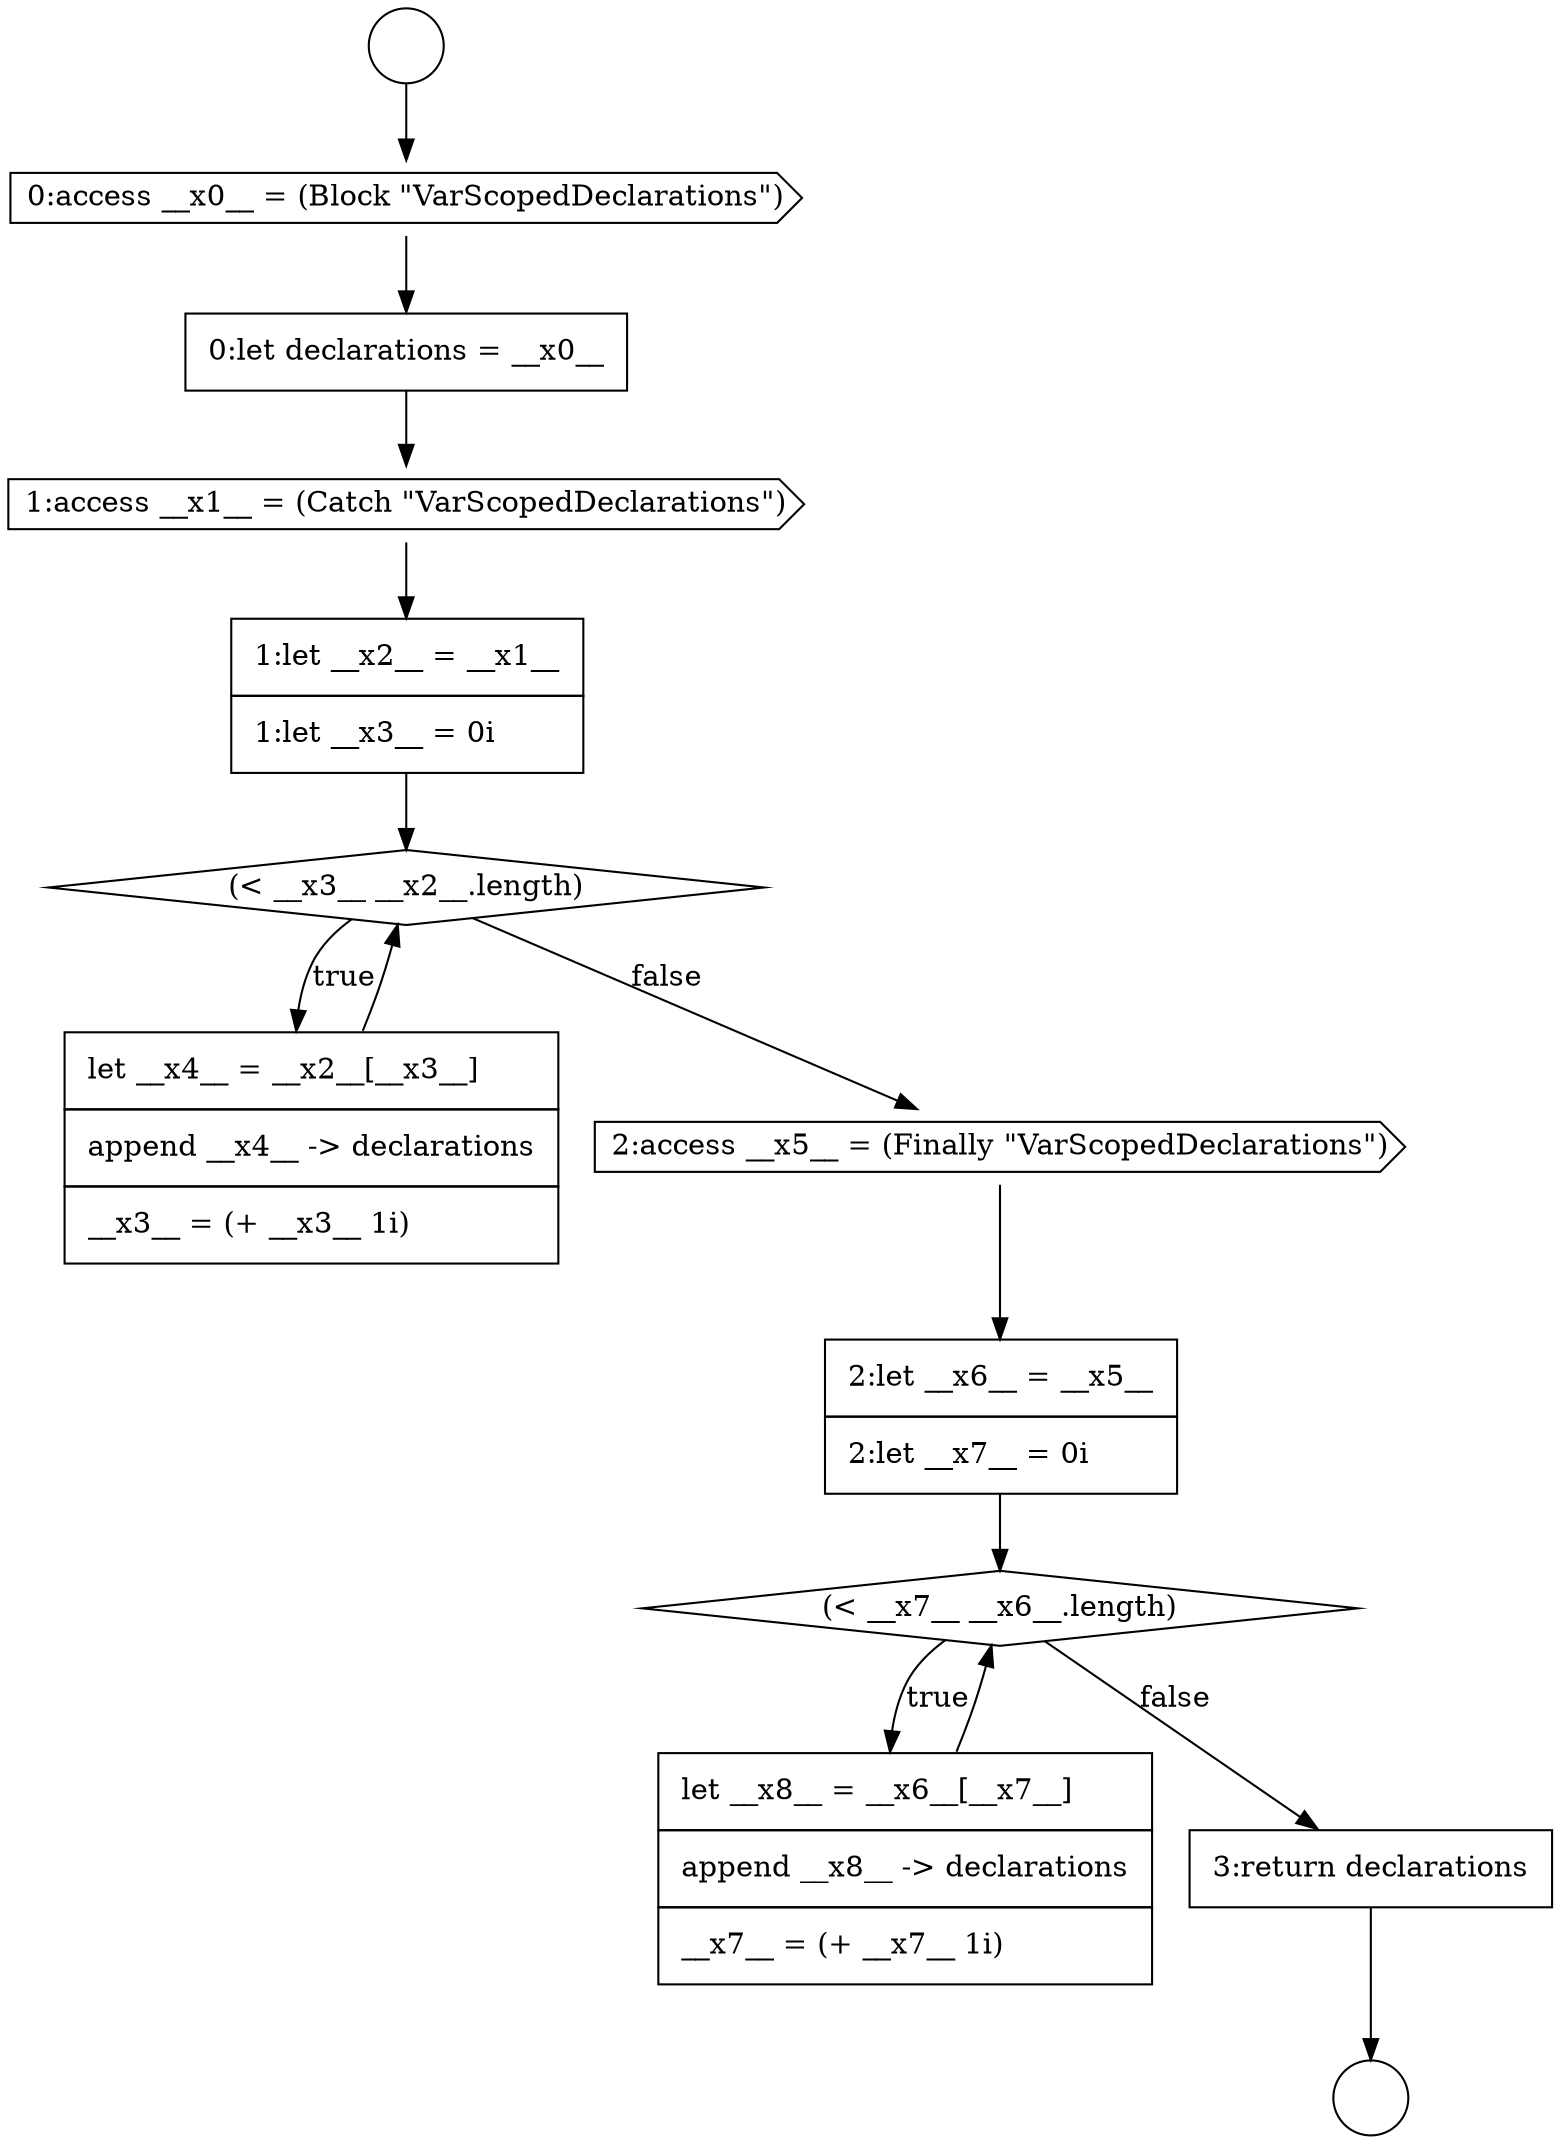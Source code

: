 digraph {
  node8603 [shape=none, margin=0, label=<<font color="black">
    <table border="0" cellborder="1" cellspacing="0" cellpadding="10">
      <tr><td align="left">2:let __x6__ = __x5__</td></tr>
      <tr><td align="left">2:let __x7__ = 0i</td></tr>
    </table>
  </font>> color="black" fillcolor="white" style=filled]
  node8600 [shape=diamond, label=<<font color="black">(&lt; __x3__ __x2__.length)</font>> color="black" fillcolor="white" style=filled]
  node8595 [shape=circle label=" " color="black" fillcolor="white" style=filled]
  node8604 [shape=diamond, label=<<font color="black">(&lt; __x7__ __x6__.length)</font>> color="black" fillcolor="white" style=filled]
  node8594 [shape=circle label=" " color="black" fillcolor="white" style=filled]
  node8599 [shape=none, margin=0, label=<<font color="black">
    <table border="0" cellborder="1" cellspacing="0" cellpadding="10">
      <tr><td align="left">1:let __x2__ = __x1__</td></tr>
      <tr><td align="left">1:let __x3__ = 0i</td></tr>
    </table>
  </font>> color="black" fillcolor="white" style=filled]
  node8597 [shape=none, margin=0, label=<<font color="black">
    <table border="0" cellborder="1" cellspacing="0" cellpadding="10">
      <tr><td align="left">0:let declarations = __x0__</td></tr>
    </table>
  </font>> color="black" fillcolor="white" style=filled]
  node8601 [shape=none, margin=0, label=<<font color="black">
    <table border="0" cellborder="1" cellspacing="0" cellpadding="10">
      <tr><td align="left">let __x4__ = __x2__[__x3__]</td></tr>
      <tr><td align="left">append __x4__ -&gt; declarations</td></tr>
      <tr><td align="left">__x3__ = (+ __x3__ 1i)</td></tr>
    </table>
  </font>> color="black" fillcolor="white" style=filled]
  node8605 [shape=none, margin=0, label=<<font color="black">
    <table border="0" cellborder="1" cellspacing="0" cellpadding="10">
      <tr><td align="left">let __x8__ = __x6__[__x7__]</td></tr>
      <tr><td align="left">append __x8__ -&gt; declarations</td></tr>
      <tr><td align="left">__x7__ = (+ __x7__ 1i)</td></tr>
    </table>
  </font>> color="black" fillcolor="white" style=filled]
  node8598 [shape=cds, label=<<font color="black">1:access __x1__ = (Catch &quot;VarScopedDeclarations&quot;)</font>> color="black" fillcolor="white" style=filled]
  node8602 [shape=cds, label=<<font color="black">2:access __x5__ = (Finally &quot;VarScopedDeclarations&quot;)</font>> color="black" fillcolor="white" style=filled]
  node8606 [shape=none, margin=0, label=<<font color="black">
    <table border="0" cellborder="1" cellspacing="0" cellpadding="10">
      <tr><td align="left">3:return declarations</td></tr>
    </table>
  </font>> color="black" fillcolor="white" style=filled]
  node8596 [shape=cds, label=<<font color="black">0:access __x0__ = (Block &quot;VarScopedDeclarations&quot;)</font>> color="black" fillcolor="white" style=filled]
  node8599 -> node8600 [ color="black"]
  node8596 -> node8597 [ color="black"]
  node8594 -> node8596 [ color="black"]
  node8600 -> node8601 [label=<<font color="black">true</font>> color="black"]
  node8600 -> node8602 [label=<<font color="black">false</font>> color="black"]
  node8604 -> node8605 [label=<<font color="black">true</font>> color="black"]
  node8604 -> node8606 [label=<<font color="black">false</font>> color="black"]
  node8602 -> node8603 [ color="black"]
  node8606 -> node8595 [ color="black"]
  node8605 -> node8604 [ color="black"]
  node8598 -> node8599 [ color="black"]
  node8601 -> node8600 [ color="black"]
  node8597 -> node8598 [ color="black"]
  node8603 -> node8604 [ color="black"]
}
